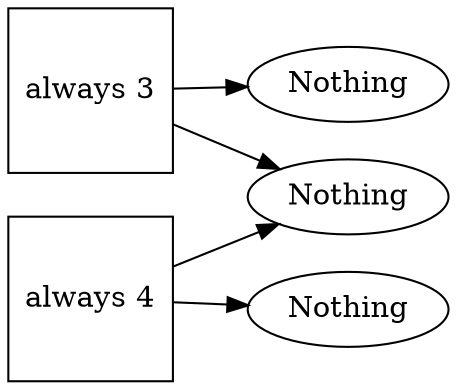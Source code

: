 digraph contradiction {
    graph [rankdir=LR];
    a3 [label="always 3"
       ,shape=square];
    a4 [label="always 4"
       ,shape=square];
    a [label=Nothing];
    b [label=Nothing];
    c [label=Nothing];
    a3 -> a;
    a3 -> b;
    a4 -> b;
    a4 -> c;
}